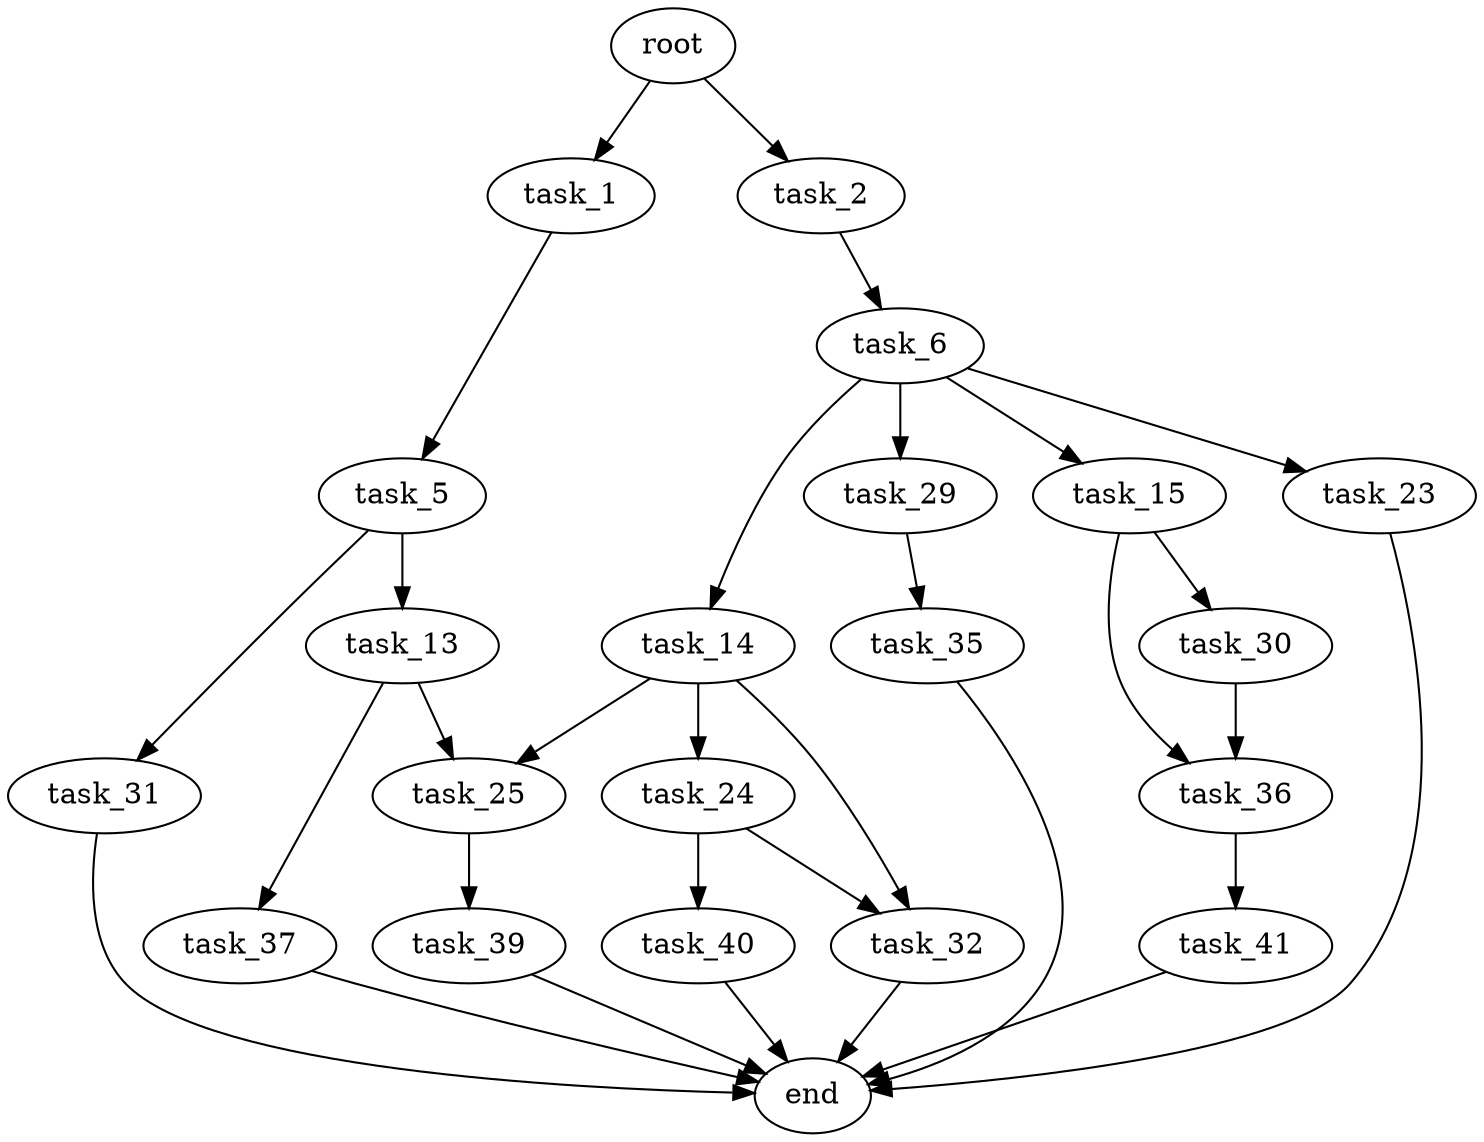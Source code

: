 digraph G {
  root [size="0.000000"];
  task_1 [size="231928233984.000000"];
  task_2 [size="1289415907.000000"];
  task_5 [size="3491433210.000000"];
  task_6 [size="28991029248.000000"];
  task_13 [size="460306447432.000000"];
  task_31 [size="12676341549.000000"];
  task_14 [size="22584910863.000000"];
  task_15 [size="3590680939.000000"];
  task_23 [size="368293445632.000000"];
  task_29 [size="5615337517.000000"];
  task_25 [size="542794270013.000000"];
  task_37 [size="8589934592.000000"];
  task_24 [size="652145175328.000000"];
  task_32 [size="4345570244.000000"];
  task_30 [size="549755813888.000000"];
  task_36 [size="68719476736.000000"];
  end [size="0.000000"];
  task_40 [size="368293445632.000000"];
  task_39 [size="441892891579.000000"];
  task_35 [size="550281145700.000000"];
  task_41 [size="4199767209.000000"];

  root -> task_1 [size="1.000000"];
  root -> task_2 [size="1.000000"];
  task_1 -> task_5 [size="301989888.000000"];
  task_2 -> task_6 [size="75497472.000000"];
  task_5 -> task_13 [size="75497472.000000"];
  task_5 -> task_31 [size="75497472.000000"];
  task_6 -> task_14 [size="75497472.000000"];
  task_6 -> task_15 [size="75497472.000000"];
  task_6 -> task_23 [size="75497472.000000"];
  task_6 -> task_29 [size="75497472.000000"];
  task_13 -> task_25 [size="536870912.000000"];
  task_13 -> task_37 [size="536870912.000000"];
  task_31 -> end [size="1.000000"];
  task_14 -> task_24 [size="679477248.000000"];
  task_14 -> task_25 [size="679477248.000000"];
  task_14 -> task_32 [size="679477248.000000"];
  task_15 -> task_30 [size="301989888.000000"];
  task_15 -> task_36 [size="301989888.000000"];
  task_23 -> end [size="1.000000"];
  task_29 -> task_35 [size="301989888.000000"];
  task_25 -> task_39 [size="411041792.000000"];
  task_37 -> end [size="1.000000"];
  task_24 -> task_32 [size="411041792.000000"];
  task_24 -> task_40 [size="411041792.000000"];
  task_32 -> end [size="1.000000"];
  task_30 -> task_36 [size="536870912.000000"];
  task_36 -> task_41 [size="134217728.000000"];
  task_40 -> end [size="1.000000"];
  task_39 -> end [size="1.000000"];
  task_35 -> end [size="1.000000"];
  task_41 -> end [size="1.000000"];
}
